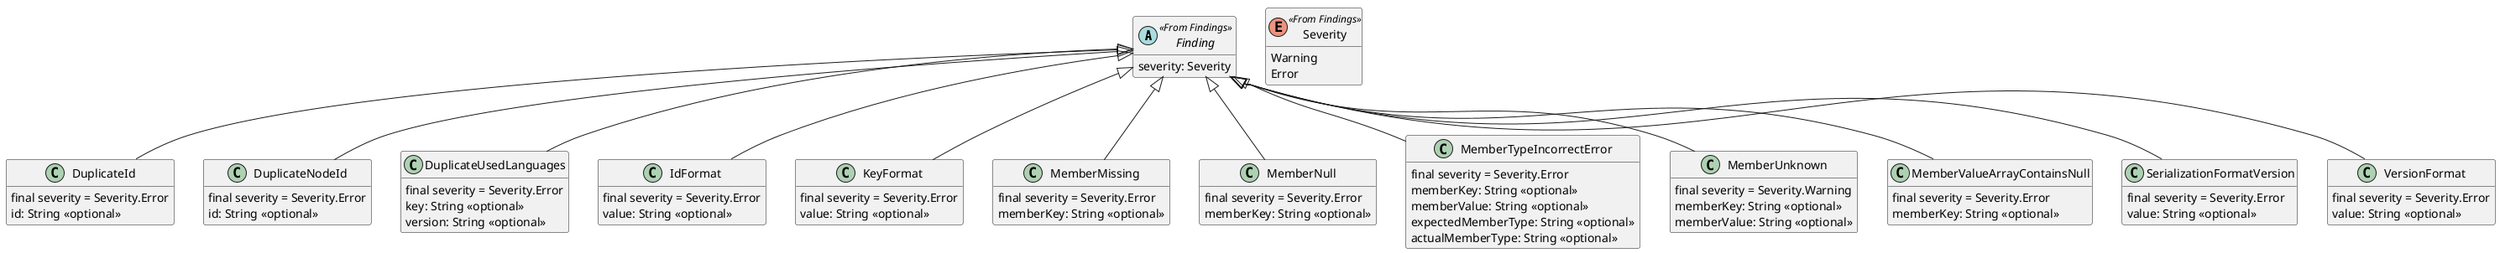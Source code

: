@startuml
hide empty members

' qualified name: "io.lionweb.serialization.validation"

abstract class Finding <<From Findings>> {
  severity: Severity
}

enum Severity <<From Findings>> {
  Warning
  Error
}

class DuplicateId extends Finding {
  final severity = Severity.Error
  id: String <<optional>>
}

class DuplicateNodeId extends Finding {
  final severity = Severity.Error
  id: String <<optional>>
}

class DuplicateUsedLanguages extends Finding {
  final severity = Severity.Error
  key: String <<optional>>
  version: String <<optional>>
}

class IdFormat extends Finding {
  final severity = Severity.Error
  value: String <<optional>>
}

class KeyFormat extends Finding {
  final severity = Severity.Error
  value: String <<optional>>
}

class MemberMissing extends Finding {
  final severity = Severity.Error
  memberKey: String <<optional>>
}

class MemberNull extends Finding {
  final severity = Severity.Error
  memberKey: String <<optional>>
}

class MemberTypeIncorrectError extends Finding {
  final severity = Severity.Error
  memberKey: String <<optional>>
  memberValue: String <<optional>>
  expectedMemberType: String <<optional>>
  actualMemberType: String <<optional>>
}

class MemberUnknown extends Finding {
  final severity = Severity.Warning
  memberKey: String <<optional>>
  memberValue: String <<optional>>
}

class MemberValueArrayContainsNull extends Finding {
  final severity = Severity.Error
  memberKey: String <<optional>>
}


class SerializationFormatVersion extends Finding {
  final severity = Severity.Error
  value: String <<optional>>
}

class VersionFormat extends Finding {
  final severity = Severity.Error
  value: String <<optional>>
}

@enduml
